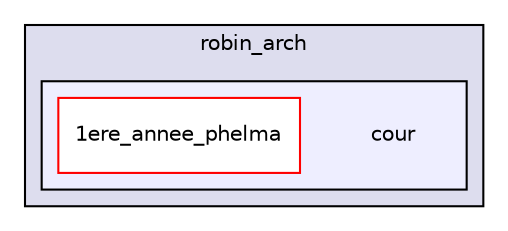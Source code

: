 digraph "cour" {
  compound=true
  node [ fontsize="10", fontname="Helvetica"];
  edge [ labelfontsize="10", labelfontname="Helvetica"];
  subgraph clusterdir_926bc8987637cf8d6ec13191f904a729 {
    graph [ bgcolor="#ddddee", pencolor="black", label="robin_arch" fontname="Helvetica", fontsize="10", URL="dir_926bc8987637cf8d6ec13191f904a729.html"]
  subgraph clusterdir_cc35d4081a02d436786e27237031b5eb {
    graph [ bgcolor="#eeeeff", pencolor="black", label="" URL="dir_cc35d4081a02d436786e27237031b5eb.html"];
    dir_cc35d4081a02d436786e27237031b5eb [shape=plaintext label="cour"];
    dir_cbe38b1435b9fbbf57e99b11fbdca614 [shape=box label="1ere_annee_phelma" color="red" fillcolor="white" style="filled" URL="dir_cbe38b1435b9fbbf57e99b11fbdca614.html"];
  }
  }
}
